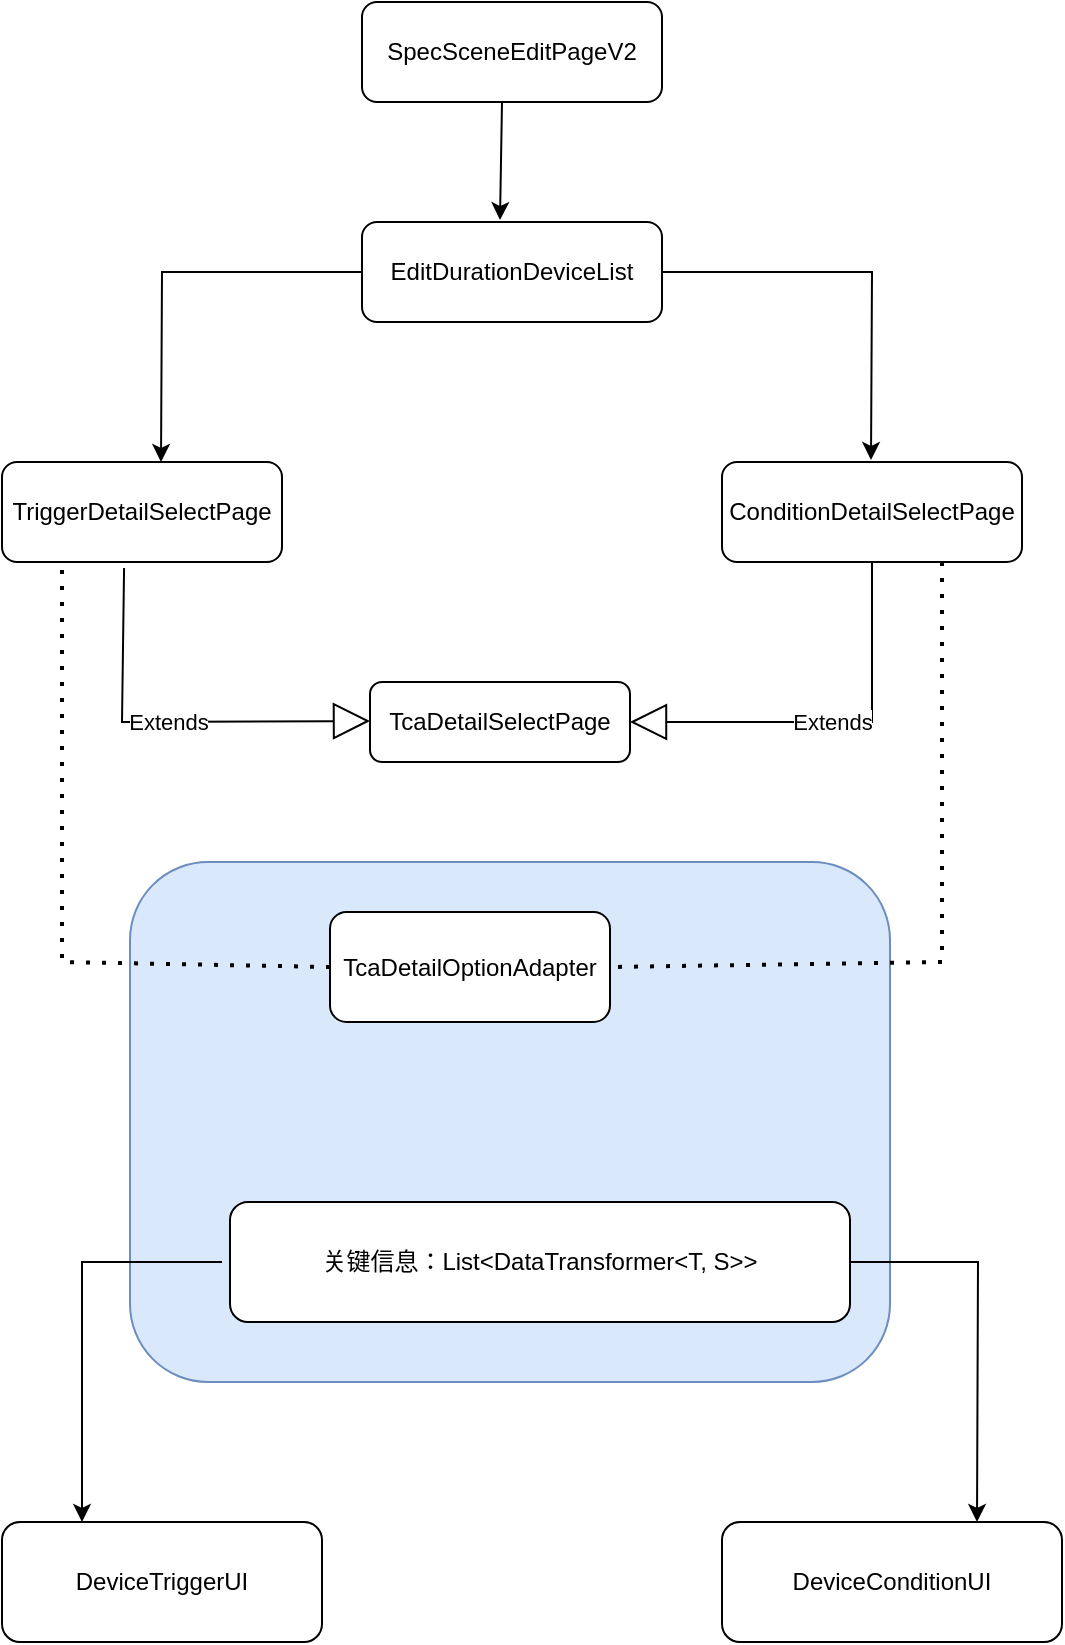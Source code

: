 <mxfile version="28.0.9">
  <diagram name="第 1 页" id="XXLFnL1ZtlMYqw0p0I9N">
    <mxGraphModel dx="1426" dy="761" grid="1" gridSize="10" guides="1" tooltips="1" connect="1" arrows="1" fold="1" page="1" pageScale="1" pageWidth="827" pageHeight="1169" math="0" shadow="0">
      <root>
        <mxCell id="0" />
        <mxCell id="1" parent="0" />
        <mxCell id="bBRKi4XoIYZRVLOm80eH-17" value="" style="rounded=1;whiteSpace=wrap;html=1;fillColor=#dae8fc;strokeColor=#6c8ebf;" vertex="1" parent="1">
          <mxGeometry x="164" y="530" width="380" height="260" as="geometry" />
        </mxCell>
        <mxCell id="48h-sI23R1V_ZkSE89mK-1" value="SpecSceneEditPageV2" style="rounded=1;whiteSpace=wrap;html=1;" parent="1" vertex="1">
          <mxGeometry x="280" y="100" width="150" height="50" as="geometry" />
        </mxCell>
        <mxCell id="bBRKi4XoIYZRVLOm80eH-1" value="EditDurationDeviceList" style="rounded=1;whiteSpace=wrap;html=1;" vertex="1" parent="1">
          <mxGeometry x="280" y="210" width="150" height="50" as="geometry" />
        </mxCell>
        <mxCell id="bBRKi4XoIYZRVLOm80eH-2" value="TriggerDetailSelectPage" style="rounded=1;whiteSpace=wrap;html=1;" vertex="1" parent="1">
          <mxGeometry x="100" y="330" width="140" height="50" as="geometry" />
        </mxCell>
        <mxCell id="bBRKi4XoIYZRVLOm80eH-3" value="ConditionDetailSelectPage" style="rounded=1;whiteSpace=wrap;html=1;" vertex="1" parent="1">
          <mxGeometry x="460" y="330" width="150" height="50" as="geometry" />
        </mxCell>
        <mxCell id="bBRKi4XoIYZRVLOm80eH-4" value="TcaDetailSelectPage" style="rounded=1;whiteSpace=wrap;html=1;" vertex="1" parent="1">
          <mxGeometry x="284" y="440" width="130" height="40" as="geometry" />
        </mxCell>
        <mxCell id="bBRKi4XoIYZRVLOm80eH-5" value="TcaDetailOptionAdapter" style="rounded=1;whiteSpace=wrap;html=1;" vertex="1" parent="1">
          <mxGeometry x="264" y="555" width="140" height="55" as="geometry" />
        </mxCell>
        <mxCell id="bBRKi4XoIYZRVLOm80eH-7" value="Extends" style="endArrow=block;endSize=16;endFill=0;html=1;rounded=0;exitX=0.436;exitY=1.06;exitDx=0;exitDy=0;exitPerimeter=0;" edge="1" parent="1" source="bBRKi4XoIYZRVLOm80eH-2">
          <mxGeometry width="160" relative="1" as="geometry">
            <mxPoint x="124" y="459.5" as="sourcePoint" />
            <mxPoint x="284" y="459.5" as="targetPoint" />
            <Array as="points">
              <mxPoint x="160" y="460" />
            </Array>
          </mxGeometry>
        </mxCell>
        <mxCell id="bBRKi4XoIYZRVLOm80eH-8" value="Extends" style="endArrow=block;endSize=16;endFill=0;html=1;rounded=0;exitX=0.5;exitY=1;exitDx=0;exitDy=0;entryX=1;entryY=0.5;entryDx=0;entryDy=0;" edge="1" parent="1" source="bBRKi4XoIYZRVLOm80eH-3" target="bBRKi4XoIYZRVLOm80eH-4">
          <mxGeometry width="160" relative="1" as="geometry">
            <mxPoint x="511" y="403" as="sourcePoint" />
            <mxPoint x="634" y="479.5" as="targetPoint" />
            <Array as="points">
              <mxPoint x="535" y="460" />
            </Array>
          </mxGeometry>
        </mxCell>
        <mxCell id="bBRKi4XoIYZRVLOm80eH-9" value="关键信息：List&amp;lt;DataTransformer&amp;lt;T, S&amp;gt;&amp;gt;" style="rounded=1;whiteSpace=wrap;html=1;" vertex="1" parent="1">
          <mxGeometry x="214" y="700" width="310" height="60" as="geometry" />
        </mxCell>
        <mxCell id="bBRKi4XoIYZRVLOm80eH-10" value="DeviceTriggerUI" style="rounded=1;whiteSpace=wrap;html=1;" vertex="1" parent="1">
          <mxGeometry x="100" y="860" width="160" height="60" as="geometry" />
        </mxCell>
        <mxCell id="bBRKi4XoIYZRVLOm80eH-11" value="DeviceConditionUI" style="rounded=1;whiteSpace=wrap;html=1;" vertex="1" parent="1">
          <mxGeometry x="460" y="860" width="170" height="60" as="geometry" />
        </mxCell>
        <mxCell id="bBRKi4XoIYZRVLOm80eH-12" value="" style="endArrow=classic;html=1;rounded=0;entryX=0.46;entryY=-0.02;entryDx=0;entryDy=0;entryPerimeter=0;" edge="1" parent="1" target="bBRKi4XoIYZRVLOm80eH-1">
          <mxGeometry width="50" height="50" relative="1" as="geometry">
            <mxPoint x="350" y="150" as="sourcePoint" />
            <mxPoint x="400" y="100" as="targetPoint" />
          </mxGeometry>
        </mxCell>
        <mxCell id="bBRKi4XoIYZRVLOm80eH-13" value="" style="endArrow=classic;html=1;rounded=0;entryX=0.46;entryY=-0.02;entryDx=0;entryDy=0;entryPerimeter=0;exitX=1;exitY=0.5;exitDx=0;exitDy=0;" edge="1" parent="1" source="bBRKi4XoIYZRVLOm80eH-1">
          <mxGeometry width="50" height="50" relative="1" as="geometry">
            <mxPoint x="535.5" y="270" as="sourcePoint" />
            <mxPoint x="534.5" y="329" as="targetPoint" />
            <Array as="points">
              <mxPoint x="535" y="235" />
            </Array>
          </mxGeometry>
        </mxCell>
        <mxCell id="bBRKi4XoIYZRVLOm80eH-14" value="" style="endArrow=classic;html=1;rounded=0;entryX=0.46;entryY=-0.02;entryDx=0;entryDy=0;entryPerimeter=0;exitX=0;exitY=0.5;exitDx=0;exitDy=0;" edge="1" parent="1" source="bBRKi4XoIYZRVLOm80eH-1">
          <mxGeometry width="50" height="50" relative="1" as="geometry">
            <mxPoint x="180.5" y="271" as="sourcePoint" />
            <mxPoint x="179.5" y="330" as="targetPoint" />
            <Array as="points">
              <mxPoint x="180" y="235" />
            </Array>
          </mxGeometry>
        </mxCell>
        <mxCell id="bBRKi4XoIYZRVLOm80eH-15" value="" style="endArrow=none;dashed=1;html=1;dashPattern=1 3;strokeWidth=2;rounded=0;exitX=0;exitY=0.5;exitDx=0;exitDy=0;" edge="1" parent="1" source="bBRKi4XoIYZRVLOm80eH-5">
          <mxGeometry width="50" height="50" relative="1" as="geometry">
            <mxPoint x="80" y="430" as="sourcePoint" />
            <mxPoint x="130" y="380" as="targetPoint" />
            <Array as="points">
              <mxPoint x="130" y="580" />
            </Array>
          </mxGeometry>
        </mxCell>
        <mxCell id="bBRKi4XoIYZRVLOm80eH-16" value="" style="endArrow=none;dashed=1;html=1;dashPattern=1 3;strokeWidth=2;rounded=0;exitX=0;exitY=0.5;exitDx=0;exitDy=0;entryX=1;entryY=0.5;entryDx=0;entryDy=0;" edge="1" parent="1" target="bBRKi4XoIYZRVLOm80eH-5">
          <mxGeometry width="50" height="50" relative="1" as="geometry">
            <mxPoint x="570" y="380" as="sourcePoint" />
            <mxPoint x="420" y="580" as="targetPoint" />
            <Array as="points">
              <mxPoint x="570" y="580" />
            </Array>
          </mxGeometry>
        </mxCell>
        <mxCell id="bBRKi4XoIYZRVLOm80eH-18" value="" style="endArrow=classic;html=1;rounded=0;entryX=0.75;entryY=0;entryDx=0;entryDy=0;" edge="1" parent="1" target="bBRKi4XoIYZRVLOm80eH-11">
          <mxGeometry width="50" height="50" relative="1" as="geometry">
            <mxPoint x="524" y="730" as="sourcePoint" />
            <mxPoint x="574" y="680" as="targetPoint" />
            <Array as="points">
              <mxPoint x="588" y="730" />
            </Array>
          </mxGeometry>
        </mxCell>
        <mxCell id="bBRKi4XoIYZRVLOm80eH-20" value="" style="endArrow=classic;html=1;rounded=0;entryX=0.25;entryY=0;entryDx=0;entryDy=0;" edge="1" parent="1" target="bBRKi4XoIYZRVLOm80eH-10">
          <mxGeometry width="50" height="50" relative="1" as="geometry">
            <mxPoint x="210" y="730" as="sourcePoint" />
            <mxPoint x="260" y="680" as="targetPoint" />
            <Array as="points">
              <mxPoint x="140" y="730" />
            </Array>
          </mxGeometry>
        </mxCell>
      </root>
    </mxGraphModel>
  </diagram>
</mxfile>
